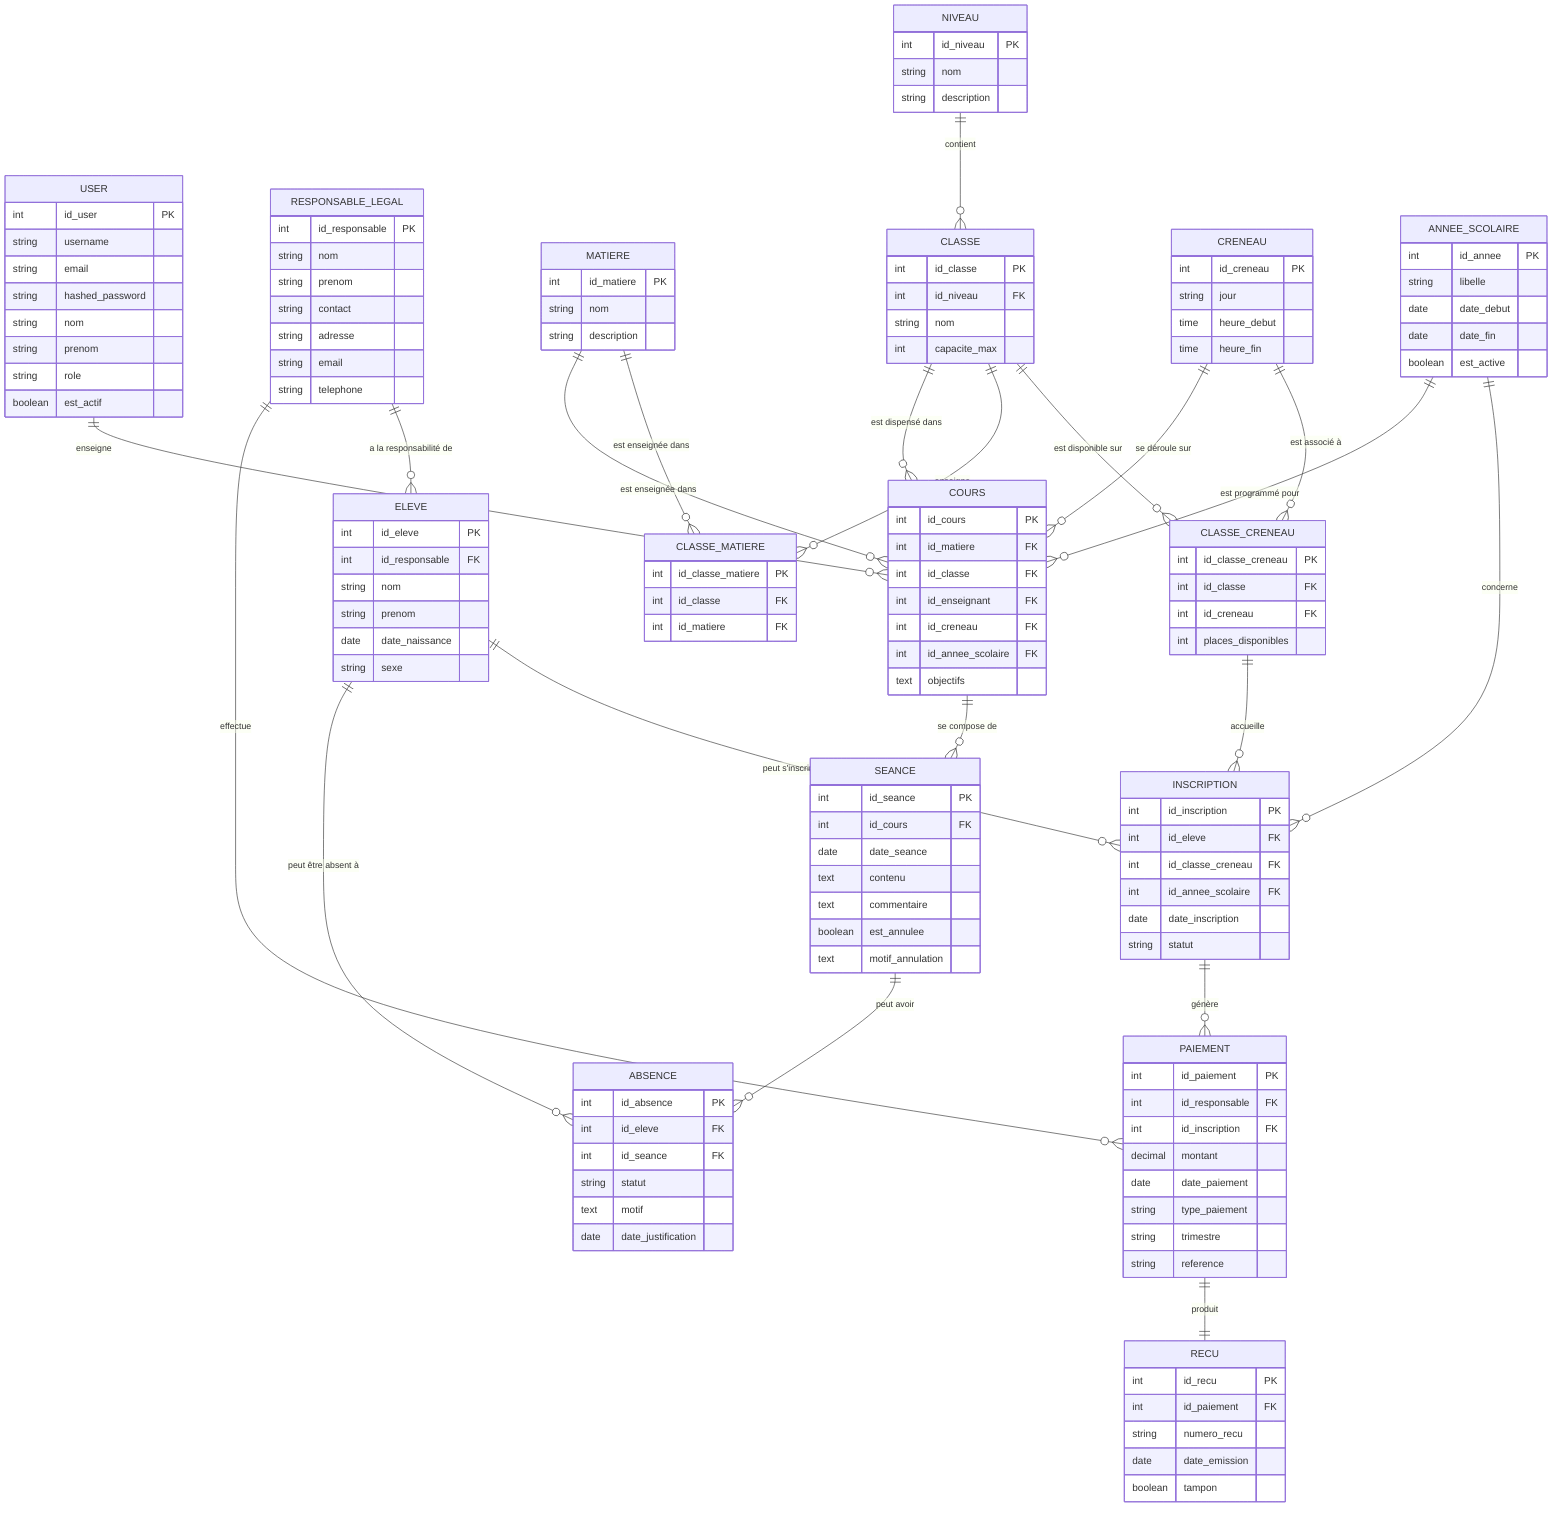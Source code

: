 erDiagram
    USER {
        int id_user PK
        string username
        string email
        string hashed_password
        string nom
        string prenom
        string role
        boolean est_actif
    }
    
    RESPONSABLE_LEGAL {
        int id_responsable PK
        string nom
        string prenom
        string contact
        string adresse
        string email
        string telephone
    }
    
    ELEVE {
        int id_eleve PK
        int id_responsable FK
        string nom
        string prenom
        date date_naissance
        string sexe
    }
    
    NIVEAU {
        int id_niveau PK
        string nom
        string description
    }
    
    MATIERE {
        int id_matiere PK
        string nom
        string description
    }
    
    CLASSE {
        int id_classe PK
        int id_niveau FK
        string nom
        int capacite_max
    }
    
    CRENEAU {
        int id_creneau PK
        string jour
        time heure_debut
        time heure_fin
    }
    
    CLASSE_CRENEAU {
        int id_classe_creneau PK
        int id_classe FK
        int id_creneau FK
        int places_disponibles
    }
    
    ANNEE_SCOLAIRE {
        int id_annee PK
        string libelle
        date date_debut
        date date_fin
        boolean est_active
    }
    
    INSCRIPTION {
        int id_inscription PK
        int id_eleve FK
        int id_classe_creneau FK
        int id_annee_scolaire FK
        date date_inscription
        string statut
    }
    
    PAIEMENT {
        int id_paiement PK
        int id_responsable FK
        int id_inscription FK
        decimal montant
        date date_paiement
        string type_paiement
        string trimestre
        string reference
    }
    
    RECU {
        int id_recu PK
        int id_paiement FK
        string numero_recu
        date date_emission
        boolean tampon
    }
    
    CLASSE_MATIERE {
        int id_classe_matiere PK
        int id_classe FK
        int id_matiere FK
    }
    
    COURS {
        int id_cours PK
        int id_matiere FK
        int id_classe FK
        int id_enseignant FK
        int id_creneau FK
        int id_annee_scolaire FK
        text objectifs
    }
    
    SEANCE {
        int id_seance PK
        int id_cours FK
        date date_seance
        text contenu
        text commentaire
        boolean est_annulee
        text motif_annulation
    }
    
    ABSENCE {
        int id_absence PK
        int id_eleve FK
        int id_seance FK
        string statut
        text motif
        date date_justification
    }
    
    RESPONSABLE_LEGAL ||--o{ ELEVE : "a la responsabilité de"
    RESPONSABLE_LEGAL ||--o{ PAIEMENT : "effectue"
    NIVEAU ||--o{ CLASSE : "contient"
    CLASSE ||--o{ CLASSE_CRENEAU : "est disponible sur"
    CRENEAU ||--o{ CLASSE_CRENEAU : "est associé à"
    ELEVE ||--o{ INSCRIPTION : "peut s'inscrire à"
    CLASSE_CRENEAU ||--o{ INSCRIPTION : "accueille"
    ANNEE_SCOLAIRE ||--o{ INSCRIPTION : "concerne"
    INSCRIPTION ||--o{ PAIEMENT : "génère"
    PAIEMENT ||--|| RECU : "produit"
    CLASSE ||--o{ CLASSE_MATIERE : "enseigne"
    MATIERE ||--o{ CLASSE_MATIERE : "est enseignée dans"
    
    %% Nouvelles relations
    USER ||--o{ COURS : "enseigne"
    MATIERE ||--o{ COURS : "est enseignée dans"
    CLASSE ||--o{ COURS : "est dispensé dans"
    CRENEAU ||--o{ COURS : "se déroule sur"
    ANNEE_SCOLAIRE ||--o{ COURS : "est programmé pour"
    COURS ||--o{ SEANCE : "se compose de"
    SEANCE ||--o{ ABSENCE : "peut avoir"
    ELEVE ||--o{ ABSENCE : "peut être absent à"